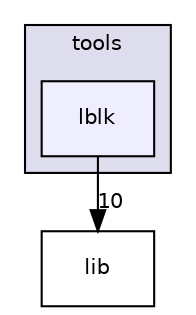 digraph "tools/lblk" {
  bgcolor=transparent;
  compound=true
  node [ fontsize="10", fontname="Helvetica"];
  edge [ labelfontsize="10", labelfontname="Helvetica"];
  subgraph clusterdir_4eeb864c4eec08c7d6b9d3b0352cfdde {
    graph [ bgcolor="#ddddee", pencolor="black", label="tools" fontname="Helvetica", fontsize="10", URL="dir_4eeb864c4eec08c7d6b9d3b0352cfdde.html"]
  dir_f9e0d83c2ca8502da5cef1749aea53f5 [shape=box, label="lblk", style="filled", fillcolor="#eeeeff", pencolor="black", URL="dir_f9e0d83c2ca8502da5cef1749aea53f5.html"];
  }
  dir_97aefd0d527b934f1d99a682da8fe6a9 [shape=box label="lib" URL="dir_97aefd0d527b934f1d99a682da8fe6a9.html"];
  dir_f9e0d83c2ca8502da5cef1749aea53f5->dir_97aefd0d527b934f1d99a682da8fe6a9 [headlabel="10", labeldistance=1.5 headhref="dir_000005_000001.html"];
}
